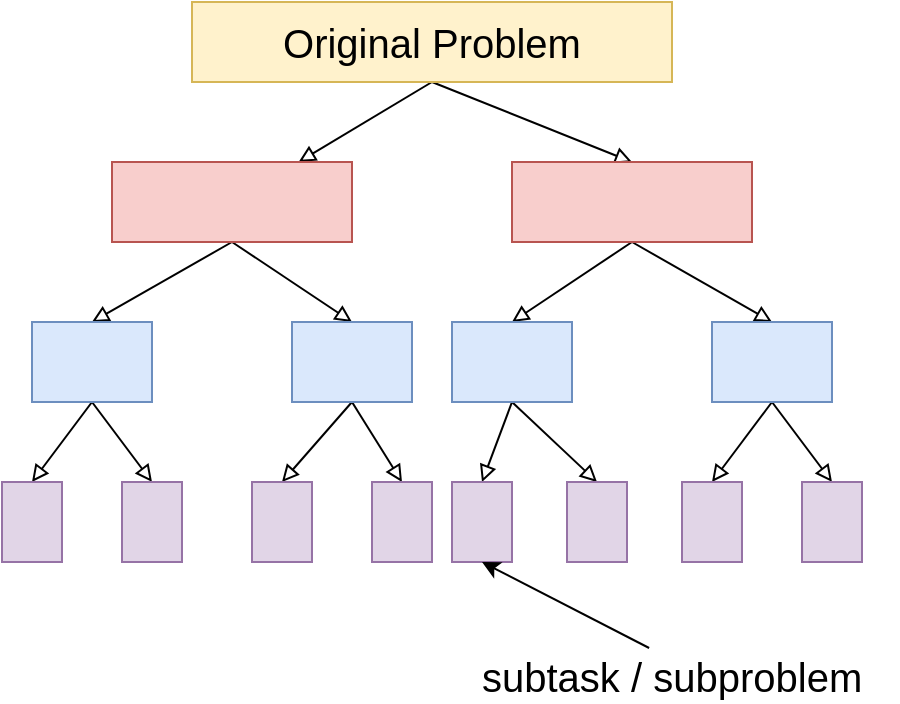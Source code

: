 <mxfile version="12.2.2" type="device" pages="1"><diagram id="uA0zVHcXKB4kZbAyTqv3" name="Page-1"><mxGraphModel dx="1010" dy="588" grid="1" gridSize="10" guides="1" tooltips="1" connect="1" arrows="1" fold="1" page="1" pageScale="1" pageWidth="850" pageHeight="1100" math="0" shadow="0"><root><mxCell id="0"/><mxCell id="1" parent="0"/><mxCell id="tfJo-w15S18eCnWdJEv_-16" style="rounded=0;orthogonalLoop=1;jettySize=auto;html=1;exitX=0.5;exitY=1;exitDx=0;exitDy=0;endArrow=block;endFill=0;" edge="1" parent="1" source="tfJo-w15S18eCnWdJEv_-1" target="tfJo-w15S18eCnWdJEv_-2"><mxGeometry relative="1" as="geometry"/></mxCell><mxCell id="tfJo-w15S18eCnWdJEv_-17" style="edgeStyle=none;rounded=0;orthogonalLoop=1;jettySize=auto;html=1;entryX=0.5;entryY=0;entryDx=0;entryDy=0;endArrow=block;endFill=0;exitX=0.5;exitY=1;exitDx=0;exitDy=0;" edge="1" parent="1" source="tfJo-w15S18eCnWdJEv_-1" target="tfJo-w15S18eCnWdJEv_-3"><mxGeometry relative="1" as="geometry"><mxPoint x="400" y="200" as="sourcePoint"/></mxGeometry></mxCell><mxCell id="tfJo-w15S18eCnWdJEv_-1" value="&lt;font style=&quot;font-size: 20px&quot;&gt;Original Problem&lt;/font&gt;" style="rounded=0;whiteSpace=wrap;html=1;fillColor=#fff2cc;strokeColor=#d6b656;" vertex="1" parent="1"><mxGeometry x="280" y="160" width="240" height="40" as="geometry"/></mxCell><mxCell id="tfJo-w15S18eCnWdJEv_-18" style="edgeStyle=none;rounded=0;orthogonalLoop=1;jettySize=auto;html=1;entryX=0.5;entryY=0;entryDx=0;entryDy=0;exitX=0.5;exitY=1;exitDx=0;exitDy=0;endArrow=block;endFill=0;" edge="1" parent="1" source="tfJo-w15S18eCnWdJEv_-2" target="tfJo-w15S18eCnWdJEv_-4"><mxGeometry relative="1" as="geometry"/></mxCell><mxCell id="tfJo-w15S18eCnWdJEv_-19" style="edgeStyle=none;rounded=0;orthogonalLoop=1;jettySize=auto;html=1;entryX=0.5;entryY=0;entryDx=0;entryDy=0;exitX=0.5;exitY=1;exitDx=0;exitDy=0;endArrow=block;endFill=0;" edge="1" parent="1" source="tfJo-w15S18eCnWdJEv_-2" target="tfJo-w15S18eCnWdJEv_-5"><mxGeometry relative="1" as="geometry"/></mxCell><mxCell id="tfJo-w15S18eCnWdJEv_-2" value="" style="rounded=0;whiteSpace=wrap;html=1;fillColor=#f8cecc;strokeColor=#b85450;" vertex="1" parent="1"><mxGeometry x="240" y="240" width="120" height="40" as="geometry"/></mxCell><mxCell id="tfJo-w15S18eCnWdJEv_-20" style="edgeStyle=none;rounded=0;orthogonalLoop=1;jettySize=auto;html=1;entryX=0.5;entryY=0;entryDx=0;entryDy=0;exitX=0.5;exitY=1;exitDx=0;exitDy=0;endArrow=block;endFill=0;" edge="1" parent="1" source="tfJo-w15S18eCnWdJEv_-3" target="tfJo-w15S18eCnWdJEv_-6"><mxGeometry relative="1" as="geometry"/></mxCell><mxCell id="tfJo-w15S18eCnWdJEv_-21" style="edgeStyle=none;rounded=0;orthogonalLoop=1;jettySize=auto;html=1;entryX=0.5;entryY=0;entryDx=0;entryDy=0;exitX=0.5;exitY=1;exitDx=0;exitDy=0;endArrow=block;endFill=0;" edge="1" parent="1" source="tfJo-w15S18eCnWdJEv_-3" target="tfJo-w15S18eCnWdJEv_-7"><mxGeometry relative="1" as="geometry"/></mxCell><mxCell id="tfJo-w15S18eCnWdJEv_-3" value="" style="rounded=0;whiteSpace=wrap;html=1;fillColor=#f8cecc;strokeColor=#b85450;" vertex="1" parent="1"><mxGeometry x="440" y="240" width="120" height="40" as="geometry"/></mxCell><mxCell id="tfJo-w15S18eCnWdJEv_-22" style="edgeStyle=none;rounded=0;orthogonalLoop=1;jettySize=auto;html=1;entryX=0.5;entryY=0;entryDx=0;entryDy=0;exitX=0.5;exitY=1;exitDx=0;exitDy=0;endArrow=block;endFill=0;" edge="1" parent="1" source="tfJo-w15S18eCnWdJEv_-4" target="tfJo-w15S18eCnWdJEv_-8"><mxGeometry relative="1" as="geometry"/></mxCell><mxCell id="tfJo-w15S18eCnWdJEv_-23" style="edgeStyle=none;rounded=0;orthogonalLoop=1;jettySize=auto;html=1;entryX=0.5;entryY=0;entryDx=0;entryDy=0;exitX=0.5;exitY=1;exitDx=0;exitDy=0;endArrow=block;endFill=0;" edge="1" parent="1" source="tfJo-w15S18eCnWdJEv_-4" target="tfJo-w15S18eCnWdJEv_-9"><mxGeometry relative="1" as="geometry"/></mxCell><mxCell id="tfJo-w15S18eCnWdJEv_-4" value="" style="rounded=0;whiteSpace=wrap;html=1;fillColor=#dae8fc;strokeColor=#6c8ebf;" vertex="1" parent="1"><mxGeometry x="200" y="320" width="60" height="40" as="geometry"/></mxCell><mxCell id="tfJo-w15S18eCnWdJEv_-24" style="edgeStyle=none;rounded=0;orthogonalLoop=1;jettySize=auto;html=1;entryX=0.5;entryY=0;entryDx=0;entryDy=0;exitX=0.5;exitY=1;exitDx=0;exitDy=0;endArrow=block;endFill=0;" edge="1" parent="1" source="tfJo-w15S18eCnWdJEv_-5" target="tfJo-w15S18eCnWdJEv_-10"><mxGeometry relative="1" as="geometry"/></mxCell><mxCell id="tfJo-w15S18eCnWdJEv_-25" style="edgeStyle=none;rounded=0;orthogonalLoop=1;jettySize=auto;html=1;entryX=0.5;entryY=0;entryDx=0;entryDy=0;exitX=0.5;exitY=1;exitDx=0;exitDy=0;endArrow=block;endFill=0;" edge="1" parent="1" source="tfJo-w15S18eCnWdJEv_-5" target="tfJo-w15S18eCnWdJEv_-11"><mxGeometry relative="1" as="geometry"/></mxCell><mxCell id="tfJo-w15S18eCnWdJEv_-5" value="" style="rounded=0;whiteSpace=wrap;html=1;fillColor=#dae8fc;strokeColor=#6c8ebf;" vertex="1" parent="1"><mxGeometry x="330" y="320" width="60" height="40" as="geometry"/></mxCell><mxCell id="tfJo-w15S18eCnWdJEv_-26" style="edgeStyle=none;rounded=0;orthogonalLoop=1;jettySize=auto;html=1;entryX=0.5;entryY=0;entryDx=0;entryDy=0;exitX=0.5;exitY=1;exitDx=0;exitDy=0;endArrow=block;endFill=0;" edge="1" parent="1" source="tfJo-w15S18eCnWdJEv_-6" target="tfJo-w15S18eCnWdJEv_-12"><mxGeometry relative="1" as="geometry"/></mxCell><mxCell id="tfJo-w15S18eCnWdJEv_-27" style="edgeStyle=none;rounded=0;orthogonalLoop=1;jettySize=auto;html=1;entryX=0.5;entryY=0;entryDx=0;entryDy=0;exitX=0.5;exitY=1;exitDx=0;exitDy=0;endArrow=block;endFill=0;" edge="1" parent="1" source="tfJo-w15S18eCnWdJEv_-6" target="tfJo-w15S18eCnWdJEv_-13"><mxGeometry relative="1" as="geometry"/></mxCell><mxCell id="tfJo-w15S18eCnWdJEv_-6" value="" style="rounded=0;whiteSpace=wrap;html=1;fillColor=#dae8fc;strokeColor=#6c8ebf;" vertex="1" parent="1"><mxGeometry x="410" y="320" width="60" height="40" as="geometry"/></mxCell><mxCell id="tfJo-w15S18eCnWdJEv_-28" style="edgeStyle=none;rounded=0;orthogonalLoop=1;jettySize=auto;html=1;entryX=0.5;entryY=0;entryDx=0;entryDy=0;exitX=0.5;exitY=1;exitDx=0;exitDy=0;endArrow=block;endFill=0;" edge="1" parent="1" source="tfJo-w15S18eCnWdJEv_-7" target="tfJo-w15S18eCnWdJEv_-14"><mxGeometry relative="1" as="geometry"/></mxCell><mxCell id="tfJo-w15S18eCnWdJEv_-29" style="edgeStyle=none;rounded=0;orthogonalLoop=1;jettySize=auto;html=1;entryX=0.5;entryY=0;entryDx=0;entryDy=0;exitX=0.5;exitY=1;exitDx=0;exitDy=0;endArrow=block;endFill=0;" edge="1" parent="1" source="tfJo-w15S18eCnWdJEv_-7" target="tfJo-w15S18eCnWdJEv_-15"><mxGeometry relative="1" as="geometry"/></mxCell><mxCell id="tfJo-w15S18eCnWdJEv_-7" value="" style="rounded=0;whiteSpace=wrap;html=1;fillColor=#dae8fc;strokeColor=#6c8ebf;" vertex="1" parent="1"><mxGeometry x="540" y="320" width="60" height="40" as="geometry"/></mxCell><mxCell id="tfJo-w15S18eCnWdJEv_-8" value="" style="rounded=0;whiteSpace=wrap;html=1;fillColor=#e1d5e7;strokeColor=#9673a6;" vertex="1" parent="1"><mxGeometry x="185" y="400" width="30" height="40" as="geometry"/></mxCell><mxCell id="tfJo-w15S18eCnWdJEv_-9" value="" style="rounded=0;whiteSpace=wrap;html=1;fillColor=#e1d5e7;strokeColor=#9673a6;" vertex="1" parent="1"><mxGeometry x="245" y="400" width="30" height="40" as="geometry"/></mxCell><mxCell id="tfJo-w15S18eCnWdJEv_-10" value="" style="rounded=0;whiteSpace=wrap;html=1;fillColor=#e1d5e7;strokeColor=#9673a6;" vertex="1" parent="1"><mxGeometry x="310" y="400" width="30" height="40" as="geometry"/></mxCell><mxCell id="tfJo-w15S18eCnWdJEv_-11" value="" style="rounded=0;whiteSpace=wrap;html=1;fillColor=#e1d5e7;strokeColor=#9673a6;" vertex="1" parent="1"><mxGeometry x="370" y="400" width="30" height="40" as="geometry"/></mxCell><mxCell id="tfJo-w15S18eCnWdJEv_-12" value="" style="rounded=0;whiteSpace=wrap;html=1;fillColor=#e1d5e7;strokeColor=#9673a6;" vertex="1" parent="1"><mxGeometry x="410" y="400" width="30" height="40" as="geometry"/></mxCell><mxCell id="tfJo-w15S18eCnWdJEv_-13" value="" style="rounded=0;whiteSpace=wrap;html=1;fillColor=#e1d5e7;strokeColor=#9673a6;" vertex="1" parent="1"><mxGeometry x="467.5" y="400" width="30" height="40" as="geometry"/></mxCell><mxCell id="tfJo-w15S18eCnWdJEv_-14" value="" style="rounded=0;whiteSpace=wrap;html=1;fillColor=#e1d5e7;strokeColor=#9673a6;" vertex="1" parent="1"><mxGeometry x="525" y="400" width="30" height="40" as="geometry"/></mxCell><mxCell id="tfJo-w15S18eCnWdJEv_-15" value="" style="rounded=0;whiteSpace=wrap;html=1;fillColor=#e1d5e7;strokeColor=#9673a6;" vertex="1" parent="1"><mxGeometry x="585" y="400" width="30" height="40" as="geometry"/></mxCell><mxCell id="tfJo-w15S18eCnWdJEv_-31" style="edgeStyle=none;rounded=0;orthogonalLoop=1;jettySize=auto;html=1;entryX=0.5;entryY=1;entryDx=0;entryDy=0;" edge="1" parent="1" source="tfJo-w15S18eCnWdJEv_-30" target="tfJo-w15S18eCnWdJEv_-12"><mxGeometry relative="1" as="geometry"/></mxCell><mxCell id="tfJo-w15S18eCnWdJEv_-30" value="&lt;font style=&quot;font-size: 20px&quot;&gt;subtask / subproblem&lt;/font&gt;" style="text;html=1;resizable=0;points=[];autosize=1;align=left;verticalAlign=top;spacingTop=-4;" vertex="1" parent="1"><mxGeometry x="423" y="483" width="210" height="20" as="geometry"/></mxCell></root></mxGraphModel></diagram></mxfile>